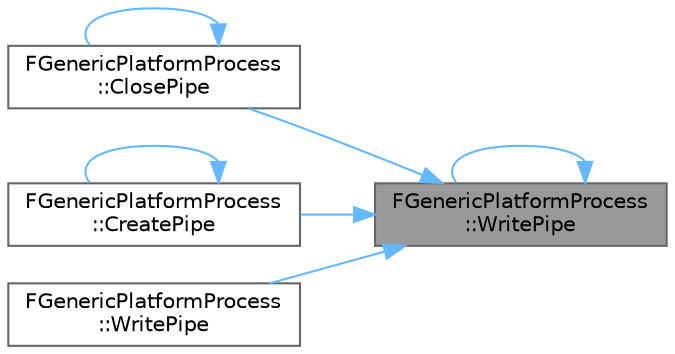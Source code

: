 digraph "FGenericPlatformProcess::WritePipe"
{
 // INTERACTIVE_SVG=YES
 // LATEX_PDF_SIZE
  bgcolor="transparent";
  edge [fontname=Helvetica,fontsize=10,labelfontname=Helvetica,labelfontsize=10];
  node [fontname=Helvetica,fontsize=10,shape=box,height=0.2,width=0.4];
  rankdir="RL";
  Node1 [id="Node000001",label="FGenericPlatformProcess\l::WritePipe",height=0.2,width=0.4,color="gray40", fillcolor="grey60", style="filled", fontcolor="black",tooltip="Sends the message to process through pipe."];
  Node1 -> Node2 [id="edge1_Node000001_Node000002",dir="back",color="steelblue1",style="solid",tooltip=" "];
  Node2 [id="Node000002",label="FGenericPlatformProcess\l::ClosePipe",height=0.2,width=0.4,color="grey40", fillcolor="white", style="filled",URL="$d6/d6d/structFGenericPlatformProcess.html#aa2b611c64be6caa91e038c6cf7b7f404",tooltip="Closes an anonymous pipe."];
  Node2 -> Node2 [id="edge2_Node000002_Node000002",dir="back",color="steelblue1",style="solid",tooltip=" "];
  Node1 -> Node3 [id="edge3_Node000001_Node000003",dir="back",color="steelblue1",style="solid",tooltip=" "];
  Node3 [id="Node000003",label="FGenericPlatformProcess\l::CreatePipe",height=0.2,width=0.4,color="grey40", fillcolor="white", style="filled",URL="$d6/d6d/structFGenericPlatformProcess.html#a305a70b2bc55d41a41a85591dd27b288",tooltip="Creates a writable anonymous pipe."];
  Node3 -> Node3 [id="edge4_Node000003_Node000003",dir="back",color="steelblue1",style="solid",tooltip=" "];
  Node1 -> Node1 [id="edge5_Node000001_Node000001",dir="back",color="steelblue1",style="solid",tooltip=" "];
  Node1 -> Node4 [id="edge6_Node000001_Node000004",dir="back",color="steelblue1",style="solid",tooltip=" "];
  Node4 [id="Node000004",label="FGenericPlatformProcess\l::WritePipe",height=0.2,width=0.4,color="grey40", fillcolor="white", style="filled",URL="$d6/d6d/structFGenericPlatformProcess.html#adc4848ee4b6754f62c79efa90e85d937",tooltip="Sends data to process through pipe."];
}
